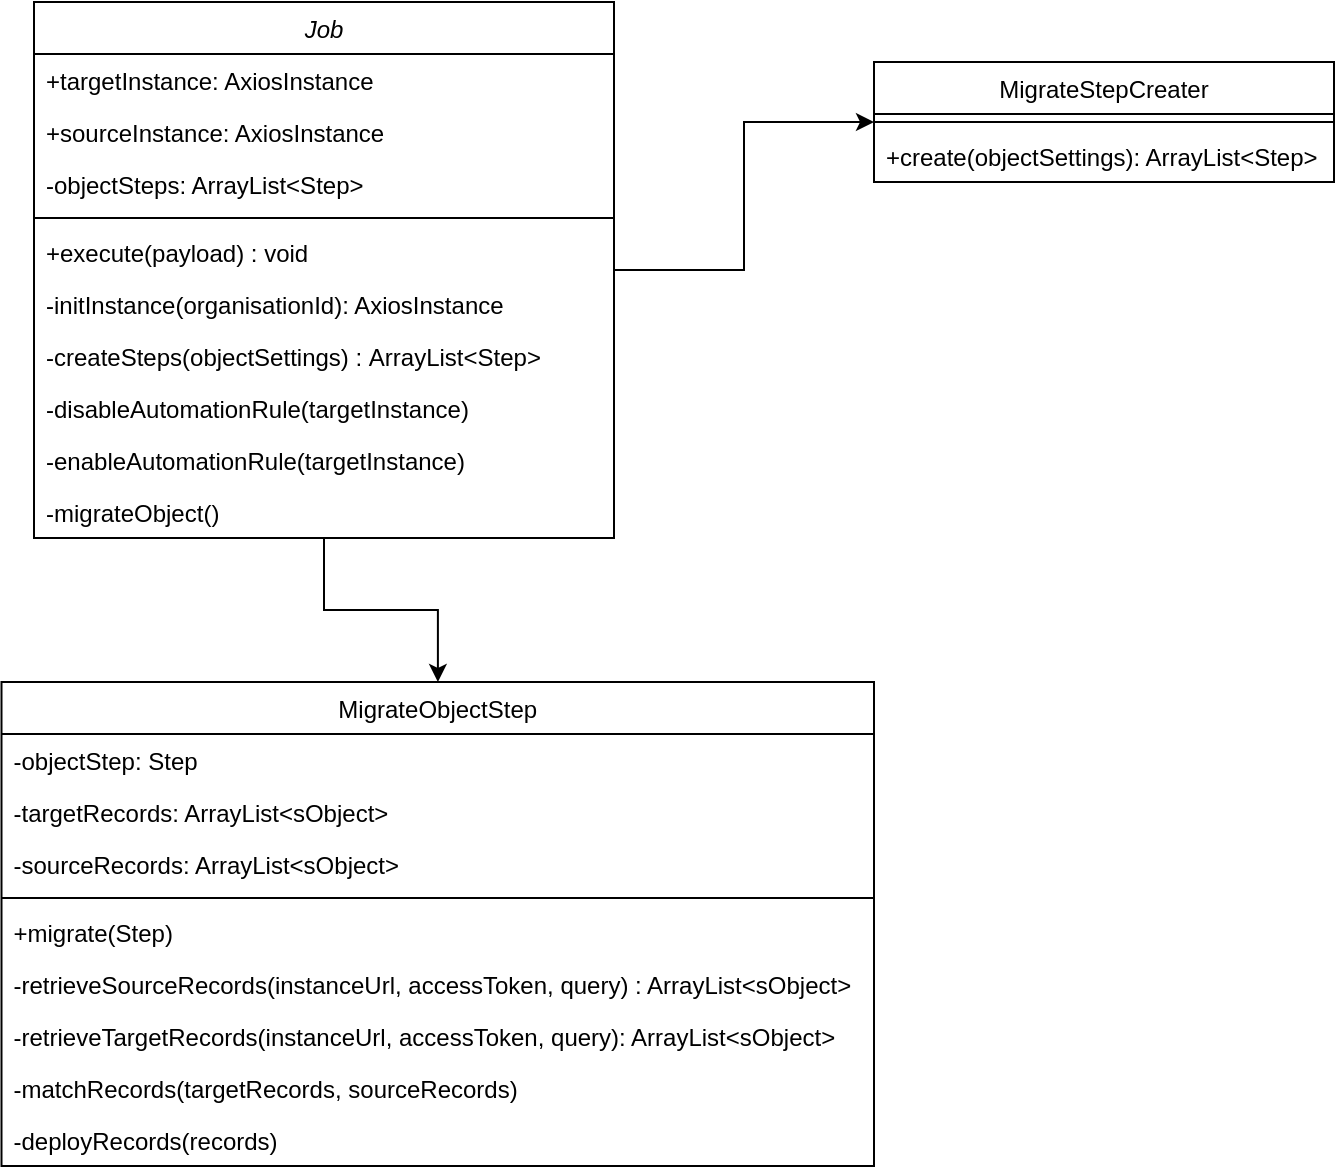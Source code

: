 <mxfile version="20.5.3" type="github">
  <diagram id="C5RBs43oDa-KdzZeNtuy" name="Page-1">
    <mxGraphModel dx="1185" dy="667" grid="1" gridSize="10" guides="1" tooltips="1" connect="1" arrows="1" fold="1" page="1" pageScale="1" pageWidth="827" pageHeight="1169" math="0" shadow="0">
      <root>
        <mxCell id="WIyWlLk6GJQsqaUBKTNV-0" />
        <mxCell id="WIyWlLk6GJQsqaUBKTNV-1" parent="WIyWlLk6GJQsqaUBKTNV-0" />
        <mxCell id="ReaH6aP-_7udWEYdo13z-65" style="edgeStyle=orthogonalEdgeStyle;rounded=0;orthogonalLoop=1;jettySize=auto;html=1;" edge="1" parent="WIyWlLk6GJQsqaUBKTNV-1" source="zkfFHV4jXpPFQw0GAbJ--0" target="ReaH6aP-_7udWEYdo13z-13">
          <mxGeometry relative="1" as="geometry" />
        </mxCell>
        <mxCell id="ReaH6aP-_7udWEYdo13z-66" style="edgeStyle=orthogonalEdgeStyle;rounded=0;orthogonalLoop=1;jettySize=auto;html=1;" edge="1" parent="WIyWlLk6GJQsqaUBKTNV-1" source="zkfFHV4jXpPFQw0GAbJ--0" target="ReaH6aP-_7udWEYdo13z-9">
          <mxGeometry relative="1" as="geometry" />
        </mxCell>
        <mxCell id="zkfFHV4jXpPFQw0GAbJ--0" value="Job" style="swimlane;fontStyle=2;align=center;verticalAlign=top;childLayout=stackLayout;horizontal=1;startSize=26;horizontalStack=0;resizeParent=1;resizeLast=0;collapsible=1;marginBottom=0;rounded=0;shadow=0;strokeWidth=1;" parent="WIyWlLk6GJQsqaUBKTNV-1" vertex="1">
          <mxGeometry x="70" y="120" width="290" height="268" as="geometry">
            <mxRectangle x="230" y="140" width="160" height="26" as="alternateBounds" />
          </mxGeometry>
        </mxCell>
        <mxCell id="ReaH6aP-_7udWEYdo13z-49" value="+targetInstance: AxiosInstance" style="text;align=left;verticalAlign=top;spacingLeft=4;spacingRight=4;overflow=hidden;rotatable=0;points=[[0,0.5],[1,0.5]];portConstraint=eastwest;" vertex="1" parent="zkfFHV4jXpPFQw0GAbJ--0">
          <mxGeometry y="26" width="290" height="26" as="geometry" />
        </mxCell>
        <mxCell id="ReaH6aP-_7udWEYdo13z-48" value="+sourceInstance: AxiosInstance" style="text;align=left;verticalAlign=top;spacingLeft=4;spacingRight=4;overflow=hidden;rotatable=0;points=[[0,0.5],[1,0.5]];portConstraint=eastwest;" vertex="1" parent="zkfFHV4jXpPFQw0GAbJ--0">
          <mxGeometry y="52" width="290" height="26" as="geometry" />
        </mxCell>
        <mxCell id="ReaH6aP-_7udWEYdo13z-63" value="-objectSteps: ArrayList&lt;Step&gt;&#xa;" style="text;align=left;verticalAlign=top;spacingLeft=4;spacingRight=4;overflow=hidden;rotatable=0;points=[[0,0.5],[1,0.5]];portConstraint=eastwest;" vertex="1" parent="zkfFHV4jXpPFQw0GAbJ--0">
          <mxGeometry y="78" width="290" height="26" as="geometry" />
        </mxCell>
        <mxCell id="zkfFHV4jXpPFQw0GAbJ--4" value="" style="line;html=1;strokeWidth=1;align=left;verticalAlign=middle;spacingTop=-1;spacingLeft=3;spacingRight=3;rotatable=0;labelPosition=right;points=[];portConstraint=eastwest;" parent="zkfFHV4jXpPFQw0GAbJ--0" vertex="1">
          <mxGeometry y="104" width="290" height="8" as="geometry" />
        </mxCell>
        <mxCell id="ReaH6aP-_7udWEYdo13z-18" value="+execute(payload) : void" style="text;align=left;verticalAlign=top;spacingLeft=4;spacingRight=4;overflow=hidden;rotatable=0;points=[[0,0.5],[1,0.5]];portConstraint=eastwest;" vertex="1" parent="zkfFHV4jXpPFQw0GAbJ--0">
          <mxGeometry y="112" width="290" height="26" as="geometry" />
        </mxCell>
        <mxCell id="ReaH6aP-_7udWEYdo13z-68" value="-initInstance(organisationId): AxiosInstance" style="text;align=left;verticalAlign=top;spacingLeft=4;spacingRight=4;overflow=hidden;rotatable=0;points=[[0,0.5],[1,0.5]];portConstraint=eastwest;" vertex="1" parent="zkfFHV4jXpPFQw0GAbJ--0">
          <mxGeometry y="138" width="290" height="26" as="geometry" />
        </mxCell>
        <mxCell id="ReaH6aP-_7udWEYdo13z-64" value="-createSteps(objectSettings) : ArrayList&lt;Step&gt;" style="text;align=left;verticalAlign=top;spacingLeft=4;spacingRight=4;overflow=hidden;rotatable=0;points=[[0,0.5],[1,0.5]];portConstraint=eastwest;" vertex="1" parent="zkfFHV4jXpPFQw0GAbJ--0">
          <mxGeometry y="164" width="290" height="26" as="geometry" />
        </mxCell>
        <mxCell id="ReaH6aP-_7udWEYdo13z-51" value="-disableAutomationRule(targetInstance)" style="text;align=left;verticalAlign=top;spacingLeft=4;spacingRight=4;overflow=hidden;rotatable=0;points=[[0,0.5],[1,0.5]];portConstraint=eastwest;" vertex="1" parent="zkfFHV4jXpPFQw0GAbJ--0">
          <mxGeometry y="190" width="290" height="26" as="geometry" />
        </mxCell>
        <mxCell id="ReaH6aP-_7udWEYdo13z-58" value="-enableAutomationRule(targetInstance)" style="text;align=left;verticalAlign=top;spacingLeft=4;spacingRight=4;overflow=hidden;rotatable=0;points=[[0,0.5],[1,0.5]];portConstraint=eastwest;" vertex="1" parent="zkfFHV4jXpPFQw0GAbJ--0">
          <mxGeometry y="216" width="290" height="26" as="geometry" />
        </mxCell>
        <mxCell id="ReaH6aP-_7udWEYdo13z-67" value="-migrateObject()" style="text;align=left;verticalAlign=top;spacingLeft=4;spacingRight=4;overflow=hidden;rotatable=0;points=[[0,0.5],[1,0.5]];portConstraint=eastwest;" vertex="1" parent="zkfFHV4jXpPFQw0GAbJ--0">
          <mxGeometry y="242" width="290" height="26" as="geometry" />
        </mxCell>
        <mxCell id="ReaH6aP-_7udWEYdo13z-9" value="MigrateStepCreater" style="swimlane;fontStyle=0;align=center;verticalAlign=top;childLayout=stackLayout;horizontal=1;startSize=26;horizontalStack=0;resizeParent=1;resizeLast=0;collapsible=1;marginBottom=0;rounded=0;shadow=0;strokeWidth=1;" vertex="1" parent="WIyWlLk6GJQsqaUBKTNV-1">
          <mxGeometry x="490" y="150" width="230" height="60" as="geometry">
            <mxRectangle x="550" y="140" width="160" height="26" as="alternateBounds" />
          </mxGeometry>
        </mxCell>
        <mxCell id="ReaH6aP-_7udWEYdo13z-11" value="" style="line;html=1;strokeWidth=1;align=left;verticalAlign=middle;spacingTop=-1;spacingLeft=3;spacingRight=3;rotatable=0;labelPosition=right;points=[];portConstraint=eastwest;" vertex="1" parent="ReaH6aP-_7udWEYdo13z-9">
          <mxGeometry y="26" width="230" height="8" as="geometry" />
        </mxCell>
        <mxCell id="ReaH6aP-_7udWEYdo13z-43" value="+create(objectSettings): ArrayList&lt;Step&gt;" style="text;align=left;verticalAlign=top;spacingLeft=4;spacingRight=4;overflow=hidden;rotatable=0;points=[[0,0.5],[1,0.5]];portConstraint=eastwest;" vertex="1" parent="ReaH6aP-_7udWEYdo13z-9">
          <mxGeometry y="34" width="230" height="26" as="geometry" />
        </mxCell>
        <mxCell id="ReaH6aP-_7udWEYdo13z-13" value="MigrateObjectStep" style="swimlane;fontStyle=0;align=center;verticalAlign=top;childLayout=stackLayout;horizontal=1;startSize=26;horizontalStack=0;resizeParent=1;resizeLast=0;collapsible=1;marginBottom=0;rounded=0;shadow=0;strokeWidth=1;" vertex="1" parent="WIyWlLk6GJQsqaUBKTNV-1">
          <mxGeometry x="53.75" y="460" width="436.25" height="242" as="geometry">
            <mxRectangle x="550" y="140" width="160" height="26" as="alternateBounds" />
          </mxGeometry>
        </mxCell>
        <mxCell id="ReaH6aP-_7udWEYdo13z-71" value="-objectStep: Step" style="text;align=left;verticalAlign=top;spacingLeft=4;spacingRight=4;overflow=hidden;rotatable=0;points=[[0,0.5],[1,0.5]];portConstraint=eastwest;" vertex="1" parent="ReaH6aP-_7udWEYdo13z-13">
          <mxGeometry y="26" width="436.25" height="26" as="geometry" />
        </mxCell>
        <mxCell id="ReaH6aP-_7udWEYdo13z-72" value="-targetRecords: ArrayList&lt;sObject&gt;" style="text;align=left;verticalAlign=top;spacingLeft=4;spacingRight=4;overflow=hidden;rotatable=0;points=[[0,0.5],[1,0.5]];portConstraint=eastwest;" vertex="1" parent="ReaH6aP-_7udWEYdo13z-13">
          <mxGeometry y="52" width="436.25" height="26" as="geometry" />
        </mxCell>
        <mxCell id="ReaH6aP-_7udWEYdo13z-73" value="-sourceRecords: ArrayList&lt;sObject&gt;" style="text;align=left;verticalAlign=top;spacingLeft=4;spacingRight=4;overflow=hidden;rotatable=0;points=[[0,0.5],[1,0.5]];portConstraint=eastwest;" vertex="1" parent="ReaH6aP-_7udWEYdo13z-13">
          <mxGeometry y="78" width="436.25" height="26" as="geometry" />
        </mxCell>
        <mxCell id="ReaH6aP-_7udWEYdo13z-15" value="" style="line;html=1;strokeWidth=1;align=left;verticalAlign=middle;spacingTop=-1;spacingLeft=3;spacingRight=3;rotatable=0;labelPosition=right;points=[];portConstraint=eastwest;" vertex="1" parent="ReaH6aP-_7udWEYdo13z-13">
          <mxGeometry y="104" width="436.25" height="8" as="geometry" />
        </mxCell>
        <mxCell id="ReaH6aP-_7udWEYdo13z-70" value="+migrate(Step)" style="text;align=left;verticalAlign=top;spacingLeft=4;spacingRight=4;overflow=hidden;rotatable=0;points=[[0,0.5],[1,0.5]];portConstraint=eastwest;" vertex="1" parent="ReaH6aP-_7udWEYdo13z-13">
          <mxGeometry y="112" width="436.25" height="26" as="geometry" />
        </mxCell>
        <mxCell id="ReaH6aP-_7udWEYdo13z-16" value="-retrieveSourceRecords(instanceUrl, accessToken, query) : ArrayList&lt;sObject&gt;" style="text;align=left;verticalAlign=top;spacingLeft=4;spacingRight=4;overflow=hidden;rotatable=0;points=[[0,0.5],[1,0.5]];portConstraint=eastwest;" vertex="1" parent="ReaH6aP-_7udWEYdo13z-13">
          <mxGeometry y="138" width="436.25" height="26" as="geometry" />
        </mxCell>
        <mxCell id="ReaH6aP-_7udWEYdo13z-55" value="-retrieveTargetRecords(instanceUrl, accessToken, query): ArrayList&lt;sObject&gt;" style="text;align=left;verticalAlign=top;spacingLeft=4;spacingRight=4;overflow=hidden;rotatable=0;points=[[0,0.5],[1,0.5]];portConstraint=eastwest;" vertex="1" parent="ReaH6aP-_7udWEYdo13z-13">
          <mxGeometry y="164" width="436.25" height="26" as="geometry" />
        </mxCell>
        <mxCell id="ReaH6aP-_7udWEYdo13z-56" value="-matchRecords(targetRecords, sourceRecords)" style="text;align=left;verticalAlign=top;spacingLeft=4;spacingRight=4;overflow=hidden;rotatable=0;points=[[0,0.5],[1,0.5]];portConstraint=eastwest;" vertex="1" parent="ReaH6aP-_7udWEYdo13z-13">
          <mxGeometry y="190" width="436.25" height="26" as="geometry" />
        </mxCell>
        <mxCell id="ReaH6aP-_7udWEYdo13z-57" value="-deployRecords(records)" style="text;align=left;verticalAlign=top;spacingLeft=4;spacingRight=4;overflow=hidden;rotatable=0;points=[[0,0.5],[1,0.5]];portConstraint=eastwest;" vertex="1" parent="ReaH6aP-_7udWEYdo13z-13">
          <mxGeometry y="216" width="436.25" height="26" as="geometry" />
        </mxCell>
      </root>
    </mxGraphModel>
  </diagram>
</mxfile>

